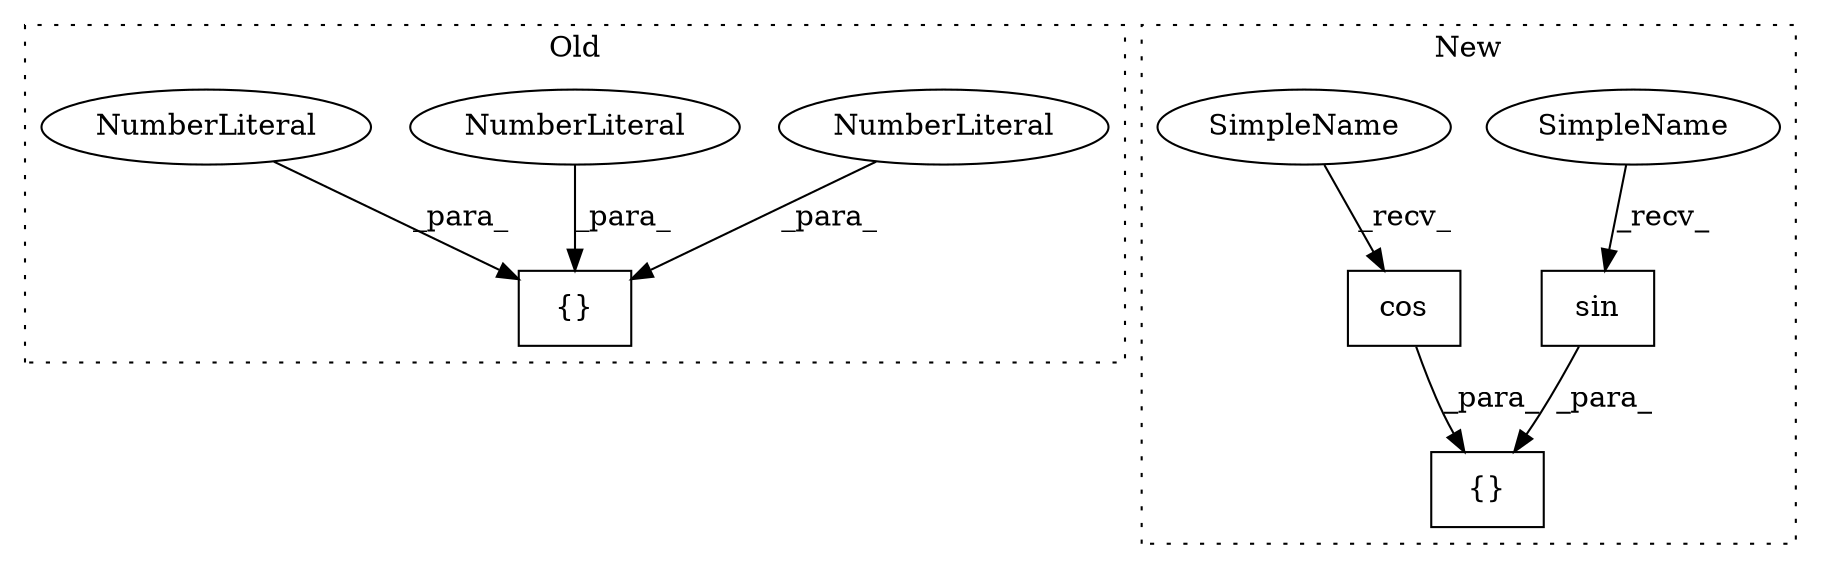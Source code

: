 digraph G {
subgraph cluster0 {
1 [label="{}" a="4" s="3261,3267" l="1,1" shape="box"];
4 [label="NumberLiteral" a="34" s="3266" l="1" shape="ellipse"];
5 [label="NumberLiteral" a="34" s="3264" l="1" shape="ellipse"];
7 [label="NumberLiteral" a="34" s="3262" l="1" shape="ellipse"];
label = "Old";
style="dotted";
}
subgraph cluster1 {
2 [label="sin" a="32" s="3372,3393" l="4,1" shape="box"];
3 [label="cos" a="32" s="3341,3362" l="4,1" shape="box"];
6 [label="{}" a="4" s="3334,3394" l="1,1" shape="box"];
8 [label="SimpleName" a="42" s="3366" l="5" shape="ellipse"];
9 [label="SimpleName" a="42" s="3335" l="5" shape="ellipse"];
label = "New";
style="dotted";
}
2 -> 6 [label="_para_"];
3 -> 6 [label="_para_"];
4 -> 1 [label="_para_"];
5 -> 1 [label="_para_"];
7 -> 1 [label="_para_"];
8 -> 2 [label="_recv_"];
9 -> 3 [label="_recv_"];
}